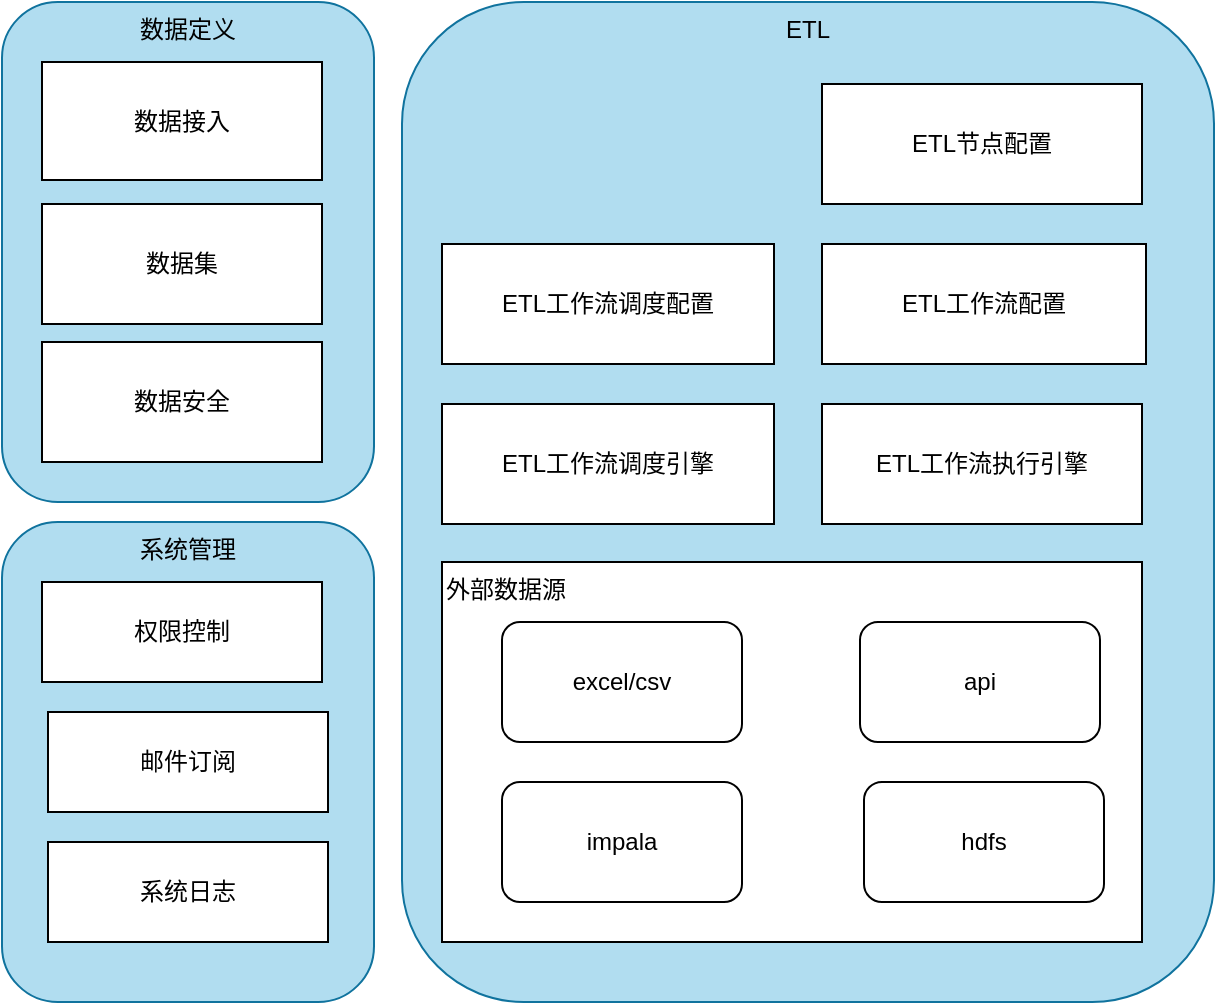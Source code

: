 <mxfile version="16.0.2" type="device" pages="3"><diagram id="mqCtnUmE7sbgtgi4_kMZ" name="架构模块图"><mxGraphModel dx="1422" dy="857" grid="1" gridSize="10" guides="1" tooltips="1" connect="1" arrows="1" fold="1" page="1" pageScale="1" pageWidth="827" pageHeight="1169" math="0" shadow="0"><root><mxCell id="0"/><mxCell id="1" parent="0"/><mxCell id="xpZoCZzz8DCVrQ0Tvk-0-23" value="系统管理" style="rounded=1;whiteSpace=wrap;html=1;align=center;verticalAlign=top;fillColor=#b1ddf0;strokeColor=#10739e;" vertex="1" parent="1"><mxGeometry x="150" y="360" width="186" height="240" as="geometry"/></mxCell><mxCell id="xpZoCZzz8DCVrQ0Tvk-0-20" value="数据定义" style="rounded=1;whiteSpace=wrap;html=1;align=center;verticalAlign=top;fillColor=#b1ddf0;strokeColor=#10739e;" vertex="1" parent="1"><mxGeometry x="150" y="100" width="186" height="250" as="geometry"/></mxCell><mxCell id="xpZoCZzz8DCVrQ0Tvk-0-19" value="ETL" style="rounded=1;whiteSpace=wrap;html=1;align=center;verticalAlign=top;fillColor=#b1ddf0;strokeColor=#10739e;" vertex="1" parent="1"><mxGeometry x="350" y="100" width="406" height="500" as="geometry"/></mxCell><mxCell id="xpZoCZzz8DCVrQ0Tvk-0-2" value="外部数据源" style="rounded=0;whiteSpace=wrap;html=1;align=left;verticalAlign=top;" vertex="1" parent="1"><mxGeometry x="370" y="380" width="350" height="190" as="geometry"/></mxCell><mxCell id="xpZoCZzz8DCVrQ0Tvk-0-3" value="impala" style="rounded=1;whiteSpace=wrap;html=1;" vertex="1" parent="1"><mxGeometry x="400" y="490" width="120" height="60" as="geometry"/></mxCell><mxCell id="xpZoCZzz8DCVrQ0Tvk-0-4" value="excel/csv" style="rounded=1;whiteSpace=wrap;html=1;" vertex="1" parent="1"><mxGeometry x="400" y="410" width="120" height="60" as="geometry"/></mxCell><mxCell id="xpZoCZzz8DCVrQ0Tvk-0-5" value="api" style="rounded=1;whiteSpace=wrap;html=1;" vertex="1" parent="1"><mxGeometry x="579" y="410" width="120" height="60" as="geometry"/></mxCell><mxCell id="xpZoCZzz8DCVrQ0Tvk-0-6" value="hdfs" style="rounded=1;whiteSpace=wrap;html=1;" vertex="1" parent="1"><mxGeometry x="581" y="490" width="120" height="60" as="geometry"/></mxCell><mxCell id="xpZoCZzz8DCVrQ0Tvk-0-7" value="ETL工作流调度配置" style="rounded=0;whiteSpace=wrap;html=1;" vertex="1" parent="1"><mxGeometry x="370" y="221" width="166" height="60" as="geometry"/></mxCell><mxCell id="xpZoCZzz8DCVrQ0Tvk-0-8" value="ETL工作流执行引擎" style="rounded=0;whiteSpace=wrap;html=1;" vertex="1" parent="1"><mxGeometry x="560" y="301" width="160" height="60" as="geometry"/></mxCell><mxCell id="xpZoCZzz8DCVrQ0Tvk-0-13" value="权限控制" style="rounded=0;whiteSpace=wrap;html=1;" vertex="1" parent="1"><mxGeometry x="170" y="390" width="140" height="50" as="geometry"/></mxCell><mxCell id="xpZoCZzz8DCVrQ0Tvk-0-14" value="ETL工作流配置" style="rounded=0;whiteSpace=wrap;html=1;" vertex="1" parent="1"><mxGeometry x="560" y="221" width="162" height="60" as="geometry"/></mxCell><mxCell id="xpZoCZzz8DCVrQ0Tvk-0-15" value="ETL节点配置" style="rounded=0;whiteSpace=wrap;html=1;" vertex="1" parent="1"><mxGeometry x="560" y="141" width="160" height="60" as="geometry"/></mxCell><mxCell id="xpZoCZzz8DCVrQ0Tvk-0-16" value="ETL工作流调度引擎" style="rounded=0;whiteSpace=wrap;html=1;" vertex="1" parent="1"><mxGeometry x="370" y="301" width="166" height="60" as="geometry"/></mxCell><mxCell id="xpZoCZzz8DCVrQ0Tvk-0-17" value="数据安全" style="rounded=0;whiteSpace=wrap;html=1;" vertex="1" parent="1"><mxGeometry x="170" y="270" width="140" height="60" as="geometry"/></mxCell><mxCell id="xpZoCZzz8DCVrQ0Tvk-0-21" value="数据接入" style="rounded=0;whiteSpace=wrap;html=1;" vertex="1" parent="1"><mxGeometry x="170" y="130" width="140" height="59" as="geometry"/></mxCell><mxCell id="xpZoCZzz8DCVrQ0Tvk-0-22" value="数据集" style="rounded=0;whiteSpace=wrap;html=1;" vertex="1" parent="1"><mxGeometry x="170" y="201" width="140" height="60" as="geometry"/></mxCell><mxCell id="xpZoCZzz8DCVrQ0Tvk-0-25" value="邮件订阅" style="rounded=0;whiteSpace=wrap;html=1;" vertex="1" parent="1"><mxGeometry x="173" y="455" width="140" height="50" as="geometry"/></mxCell><mxCell id="xpZoCZzz8DCVrQ0Tvk-0-26" value="系统日志" style="rounded=0;whiteSpace=wrap;html=1;" vertex="1" parent="1"><mxGeometry x="173" y="520" width="140" height="50" as="geometry"/></mxCell></root></mxGraphModel></diagram><diagram id="OBGyTmW_cgST0eF1suow" name="ETL工作流执行引擎流程"><mxGraphModel dx="1422" dy="857" grid="1" gridSize="10" guides="1" tooltips="1" connect="1" arrows="1" fold="1" page="1" pageScale="1" pageWidth="827" pageHeight="1169" math="0" shadow="0"><root><mxCell id="J5nhrZfNKPKiEzcAyWCN-0"/><mxCell id="J5nhrZfNKPKiEzcAyWCN-1" parent="J5nhrZfNKPKiEzcAyWCN-0"/><mxCell id="cUT12RU_iwQhhF-Q4FTp-0" value="" style="ellipse;html=1;shape=startState;fillColor=#000000;strokeColor=#ff0000;" vertex="1" parent="J5nhrZfNKPKiEzcAyWCN-1"><mxGeometry x="120" y="420" width="70" height="70" as="geometry"/></mxCell><mxCell id="cUT12RU_iwQhhF-Q4FTp-1" value="" style="edgeStyle=orthogonalEdgeStyle;html=1;verticalAlign=bottom;endArrow=open;endSize=8;strokeColor=#ff0000;rounded=0;entryX=0;entryY=0.5;entryDx=0;entryDy=0;" edge="1" source="cUT12RU_iwQhhF-Q4FTp-0" parent="J5nhrZfNKPKiEzcAyWCN-1" target="cUT12RU_iwQhhF-Q4FTp-2"><mxGeometry relative="1" as="geometry"><mxPoint x="185" y="530" as="targetPoint"/></mxGeometry></mxCell><mxCell id="cUT12RU_iwQhhF-Q4FTp-6" value="" style="edgeStyle=orthogonalEdgeStyle;rounded=0;orthogonalLoop=1;jettySize=auto;html=1;fillColor=#dae8fc;strokeColor=#6c8ebf;gradientColor=#7ea6e0;" edge="1" parent="J5nhrZfNKPKiEzcAyWCN-1" source="cUT12RU_iwQhhF-Q4FTp-2" target="cUT12RU_iwQhhF-Q4FTp-3"><mxGeometry relative="1" as="geometry"/></mxCell><mxCell id="cUT12RU_iwQhhF-Q4FTp-2" value="加载工作流程中所有节点定义" style="html=1;fillColor=#dae8fc;strokeColor=#6c8ebf;gradientColor=#7ea6e0;" vertex="1" parent="J5nhrZfNKPKiEzcAyWCN-1"><mxGeometry x="260" y="425" width="170" height="60" as="geometry"/></mxCell><mxCell id="cUT12RU_iwQhhF-Q4FTp-7" value="" style="edgeStyle=orthogonalEdgeStyle;rounded=0;orthogonalLoop=1;jettySize=auto;html=1;fillColor=#dae8fc;strokeColor=#6c8ebf;gradientColor=#7ea6e0;" edge="1" parent="J5nhrZfNKPKiEzcAyWCN-1" source="cUT12RU_iwQhhF-Q4FTp-3" target="cUT12RU_iwQhhF-Q4FTp-4"><mxGeometry relative="1" as="geometry"/></mxCell><mxCell id="cUT12RU_iwQhhF-Q4FTp-3" value="加载工作流程中所有连接线定义" style="html=1;fillColor=#dae8fc;strokeColor=#6c8ebf;gradientColor=#7ea6e0;" vertex="1" parent="J5nhrZfNKPKiEzcAyWCN-1"><mxGeometry x="480" y="425" width="170" height="60" as="geometry"/></mxCell><mxCell id="cUT12RU_iwQhhF-Q4FTp-8" value="" style="edgeStyle=orthogonalEdgeStyle;rounded=0;orthogonalLoop=1;jettySize=auto;html=1;fillColor=#dae8fc;strokeColor=#6c8ebf;gradientColor=#7ea6e0;" edge="1" parent="J5nhrZfNKPKiEzcAyWCN-1" source="cUT12RU_iwQhhF-Q4FTp-4" target="cUT12RU_iwQhhF-Q4FTp-5"><mxGeometry relative="1" as="geometry"/></mxCell><mxCell id="cUT12RU_iwQhhF-Q4FTp-4" value="加载异常定义" style="html=1;fillColor=#dae8fc;strokeColor=#6c8ebf;gradientColor=#7ea6e0;" vertex="1" parent="J5nhrZfNKPKiEzcAyWCN-1"><mxGeometry x="700" y="425" width="170" height="60" as="geometry"/></mxCell><mxCell id="cUT12RU_iwQhhF-Q4FTp-10" value="" style="edgeStyle=orthogonalEdgeStyle;rounded=0;orthogonalLoop=1;jettySize=auto;html=1;fillColor=#dae8fc;strokeColor=#6c8ebf;gradientColor=#7ea6e0;" edge="1" parent="J5nhrZfNKPKiEzcAyWCN-1" source="cUT12RU_iwQhhF-Q4FTp-5" target="cUT12RU_iwQhhF-Q4FTp-9"><mxGeometry relative="1" as="geometry"/></mxCell><mxCell id="cUT12RU_iwQhhF-Q4FTp-5" value="加载邮件订阅" style="html=1;fillColor=#dae8fc;strokeColor=#6c8ebf;gradientColor=#7ea6e0;" vertex="1" parent="J5nhrZfNKPKiEzcAyWCN-1"><mxGeometry x="910" y="425" width="170" height="60" as="geometry"/></mxCell><mxCell id="cUT12RU_iwQhhF-Q4FTp-12" style="edgeStyle=orthogonalEdgeStyle;rounded=0;orthogonalLoop=1;jettySize=auto;html=1;entryX=0.5;entryY=0;entryDx=0;entryDy=0;exitX=0.5;exitY=1;exitDx=0;exitDy=0;" edge="1" parent="J5nhrZfNKPKiEzcAyWCN-1" source="OxHGUIEIVjedKkJW_eUO-16" target="cUT12RU_iwQhhF-Q4FTp-11"><mxGeometry relative="1" as="geometry"/></mxCell><mxCell id="OxHGUIEIVjedKkJW_eUO-10" value="异常" style="edgeStyle=orthogonalEdgeStyle;rounded=0;orthogonalLoop=1;jettySize=auto;html=1;fontColor=#FF0000;startArrow=none;" edge="1" parent="J5nhrZfNKPKiEzcAyWCN-1" source="OxHGUIEIVjedKkJW_eUO-16" target="OxHGUIEIVjedKkJW_eUO-9"><mxGeometry relative="1" as="geometry"/></mxCell><mxCell id="OxHGUIEIVjedKkJW_eUO-18" value="" style="edgeStyle=orthogonalEdgeStyle;rounded=0;orthogonalLoop=1;jettySize=auto;html=1;fontColor=#FF0000;" edge="1" parent="J5nhrZfNKPKiEzcAyWCN-1" source="cUT12RU_iwQhhF-Q4FTp-9" target="OxHGUIEIVjedKkJW_eUO-16"><mxGeometry relative="1" as="geometry"/></mxCell><mxCell id="cUT12RU_iwQhhF-Q4FTp-9" value="加载触发流程" style="html=1;fillColor=#dae8fc;strokeColor=#6c8ebf;gradientColor=#7ea6e0;" vertex="1" parent="J5nhrZfNKPKiEzcAyWCN-1"><mxGeometry x="1120" y="425" width="170" height="60" as="geometry"/></mxCell><mxCell id="cUT12RU_iwQhhF-Q4FTp-15" value="" style="edgeStyle=orthogonalEdgeStyle;rounded=0;orthogonalLoop=1;jettySize=auto;html=1;fillColor=#d5e8d4;gradientColor=#97d077;strokeColor=#82b366;" edge="1" parent="J5nhrZfNKPKiEzcAyWCN-1" source="cUT12RU_iwQhhF-Q4FTp-11" target="cUT12RU_iwQhhF-Q4FTp-13"><mxGeometry relative="1" as="geometry"/></mxCell><mxCell id="cUT12RU_iwQhhF-Q4FTp-11" value="解析所有开始节点&lt;br&gt;（可能为多个）&lt;br&gt;作为可运行节点" style="html=1;fillColor=#d5e8d4;gradientColor=#97d077;strokeColor=#82b366;" vertex="1" parent="J5nhrZfNKPKiEzcAyWCN-1"><mxGeometry x="260" y="580" width="170" height="60" as="geometry"/></mxCell><mxCell id="cUT12RU_iwQhhF-Q4FTp-16" value="" style="edgeStyle=orthogonalEdgeStyle;rounded=0;orthogonalLoop=1;jettySize=auto;html=1;fillColor=#d5e8d4;gradientColor=#97d077;strokeColor=#82b366;" edge="1" parent="J5nhrZfNKPKiEzcAyWCN-1" source="cUT12RU_iwQhhF-Q4FTp-13" target="cUT12RU_iwQhhF-Q4FTp-14"><mxGeometry relative="1" as="geometry"/></mxCell><mxCell id="cUT12RU_iwQhhF-Q4FTp-13" value="解析当前可运行节点定义" style="html=1;fillColor=#d5e8d4;gradientColor=#97d077;strokeColor=#82b366;" vertex="1" parent="J5nhrZfNKPKiEzcAyWCN-1"><mxGeometry x="480" y="580" width="170" height="60" as="geometry"/></mxCell><mxCell id="OxHGUIEIVjedKkJW_eUO-1" value="" style="edgeStyle=orthogonalEdgeStyle;rounded=0;orthogonalLoop=1;jettySize=auto;html=1;fillColor=#d5e8d4;gradientColor=#97d077;strokeColor=#82b366;" edge="1" parent="J5nhrZfNKPKiEzcAyWCN-1" source="cUT12RU_iwQhhF-Q4FTp-14" target="OxHGUIEIVjedKkJW_eUO-0"><mxGeometry relative="1" as="geometry"/></mxCell><mxCell id="cUT12RU_iwQhhF-Q4FTp-14" value="若与数据集、数据安全&lt;br&gt;定义相关则读取解析，织入节点" style="html=1;fillColor=#d5e8d4;gradientColor=#97d077;strokeColor=#82b366;" vertex="1" parent="J5nhrZfNKPKiEzcAyWCN-1"><mxGeometry x="700" y="580" width="170" height="60" as="geometry"/></mxCell><mxCell id="OxHGUIEIVjedKkJW_eUO-2" style="edgeStyle=orthogonalEdgeStyle;rounded=0;orthogonalLoop=1;jettySize=auto;html=1;entryX=0.435;entryY=1.017;entryDx=0;entryDy=0;entryPerimeter=0;exitX=0.5;exitY=1;exitDx=0;exitDy=0;" edge="1" parent="J5nhrZfNKPKiEzcAyWCN-1" source="OxHGUIEIVjedKkJW_eUO-0" target="cUT12RU_iwQhhF-Q4FTp-13"><mxGeometry relative="1" as="geometry"/></mxCell><mxCell id="OxHGUIEIVjedKkJW_eUO-3" value="仍存在可运行节点" style="edgeLabel;html=1;align=center;verticalAlign=middle;resizable=0;points=[];" vertex="1" connectable="0" parent="OxHGUIEIVjedKkJW_eUO-2"><mxGeometry x="-0.076" y="2" relative="1" as="geometry"><mxPoint as="offset"/></mxGeometry></mxCell><mxCell id="OxHGUIEIVjedKkJW_eUO-6" style="edgeStyle=orthogonalEdgeStyle;rounded=0;orthogonalLoop=1;jettySize=auto;html=1;entryX=0.5;entryY=0;entryDx=0;entryDy=0;exitX=0.75;exitY=1;exitDx=0;exitDy=0;" edge="1" parent="J5nhrZfNKPKiEzcAyWCN-1" source="OxHGUIEIVjedKkJW_eUO-0" target="OxHGUIEIVjedKkJW_eUO-4"><mxGeometry relative="1" as="geometry"/></mxCell><mxCell id="OxHGUIEIVjedKkJW_eUO-7" value="执行正常完成" style="edgeLabel;html=1;align=center;verticalAlign=middle;resizable=0;points=[];" vertex="1" connectable="0" parent="OxHGUIEIVjedKkJW_eUO-6"><mxGeometry x="0.043" y="3" relative="1" as="geometry"><mxPoint as="offset"/></mxGeometry></mxCell><mxCell id="OxHGUIEIVjedKkJW_eUO-12" value="节点执行异常" style="edgeStyle=orthogonalEdgeStyle;rounded=0;orthogonalLoop=1;jettySize=auto;html=1;fontColor=#FF0000;" edge="1" parent="J5nhrZfNKPKiEzcAyWCN-1" source="OxHGUIEIVjedKkJW_eUO-0" target="OxHGUIEIVjedKkJW_eUO-11"><mxGeometry relative="1" as="geometry"/></mxCell><mxCell id="OxHGUIEIVjedKkJW_eUO-0" value="执行完当前节点&lt;br&gt;则根据连接线定义&lt;br&gt;将下一节点作为可运行节点，&lt;br&gt;或等其他节点join后&lt;br&gt;使下一节点作为可运行节点" style="html=1;fillColor=#d5e8d4;gradientColor=#97d077;strokeColor=#82b366;" vertex="1" parent="J5nhrZfNKPKiEzcAyWCN-1"><mxGeometry x="920" y="570" width="170" height="80" as="geometry"/></mxCell><mxCell id="OxHGUIEIVjedKkJW_eUO-4" value="完成并触发下一工作流程" style="html=1;fillColor=#ffcd28;gradientColor=#ffa500;strokeColor=#d79b00;" vertex="1" parent="J5nhrZfNKPKiEzcAyWCN-1"><mxGeometry x="260" y="740" width="170" height="60" as="geometry"/></mxCell><mxCell id="OxHGUIEIVjedKkJW_eUO-20" value="" style="edgeStyle=orthogonalEdgeStyle;rounded=0;orthogonalLoop=1;jettySize=auto;html=1;fontColor=#FF0000;exitX=1;exitY=0.5;exitDx=0;exitDy=0;" edge="1" parent="J5nhrZfNKPKiEzcAyWCN-1" source="OxHGUIEIVjedKkJW_eUO-4" target="OxHGUIEIVjedKkJW_eUO-19"><mxGeometry relative="1" as="geometry"><mxPoint x="650" y="770" as="sourcePoint"/></mxGeometry></mxCell><mxCell id="OxHGUIEIVjedKkJW_eUO-15" value="" style="edgeStyle=orthogonalEdgeStyle;rounded=0;orthogonalLoop=1;jettySize=auto;html=1;fontColor=#FF0000;" edge="1" parent="J5nhrZfNKPKiEzcAyWCN-1" source="OxHGUIEIVjedKkJW_eUO-9" target="OxHGUIEIVjedKkJW_eUO-13"><mxGeometry relative="1" as="geometry"/></mxCell><mxCell id="OxHGUIEIVjedKkJW_eUO-9" value="&lt;b&gt;&lt;font color=&quot;#ff0000&quot;&gt;资源读取异常&lt;/font&gt;&lt;/b&gt;" style="verticalLabelPosition=bottom;verticalAlign=top;html=1;shape=mxgraph.flowchart.on-page_reference;fillColor=#a20025;fontColor=#ffffff;strokeColor=#6F0000;" vertex="1" parent="J5nhrZfNKPKiEzcAyWCN-1"><mxGeometry x="1547" y="425" width="60" height="60" as="geometry"/></mxCell><mxCell id="OxHGUIEIVjedKkJW_eUO-14" value="" style="edgeStyle=orthogonalEdgeStyle;rounded=0;orthogonalLoop=1;jettySize=auto;html=1;fontColor=#FF0000;" edge="1" parent="J5nhrZfNKPKiEzcAyWCN-1" source="OxHGUIEIVjedKkJW_eUO-11" target="OxHGUIEIVjedKkJW_eUO-13"><mxGeometry relative="1" as="geometry"/></mxCell><mxCell id="fbeiZiFa4LMtiXo3jUNk-0" style="edgeStyle=orthogonalEdgeStyle;rounded=0;orthogonalLoop=1;jettySize=auto;html=1;entryX=0.5;entryY=0;entryDx=0;entryDy=0;fontColor=#FF0000;exitX=0.5;exitY=0;exitDx=0;exitDy=0;exitPerimeter=0;fillColor=#f8cecc;gradientColor=#ea6b66;strokeColor=#b85450;" edge="1" parent="J5nhrZfNKPKiEzcAyWCN-1" source="OxHGUIEIVjedKkJW_eUO-11" target="cUT12RU_iwQhhF-Q4FTp-13"><mxGeometry relative="1" as="geometry"/></mxCell><mxCell id="fbeiZiFa4LMtiXo3jUNk-1" value="中断执行中的节点" style="edgeLabel;html=1;align=center;verticalAlign=middle;resizable=0;points=[];fontColor=#FF0000;" vertex="1" connectable="0" parent="fbeiZiFa4LMtiXo3jUNk-0"><mxGeometry x="0.068" y="3" relative="1" as="geometry"><mxPoint as="offset"/></mxGeometry></mxCell><mxCell id="OxHGUIEIVjedKkJW_eUO-11" value="&lt;b&gt;&lt;font color=&quot;#ff0000&quot;&gt;节点执行异常&lt;/font&gt;&lt;/b&gt;" style="verticalLabelPosition=bottom;verticalAlign=top;html=1;shape=mxgraph.flowchart.on-page_reference;fillColor=#a20025;fontColor=#ffffff;strokeColor=#6F0000;" vertex="1" parent="J5nhrZfNKPKiEzcAyWCN-1"><mxGeometry x="1175" y="580" width="60" height="60" as="geometry"/></mxCell><mxCell id="OxHGUIEIVjedKkJW_eUO-23" value="" style="edgeStyle=orthogonalEdgeStyle;rounded=0;orthogonalLoop=1;jettySize=auto;html=1;fontColor=#FF0000;" edge="1" parent="J5nhrZfNKPKiEzcAyWCN-1" source="OxHGUIEIVjedKkJW_eUO-13" target="OxHGUIEIVjedKkJW_eUO-22"><mxGeometry relative="1" as="geometry"/></mxCell><mxCell id="OxHGUIEIVjedKkJW_eUO-13" value="触发异常邮件订阅（如有）" style="html=1;fillColor=#f8cecc;gradientColor=#ea6b66;strokeColor=#b85450;" vertex="1" parent="J5nhrZfNKPKiEzcAyWCN-1"><mxGeometry x="1492" y="580" width="170" height="60" as="geometry"/></mxCell><mxCell id="OxHGUIEIVjedKkJW_eUO-16" value="初始化流程上下文" style="html=1;fillColor=#dae8fc;strokeColor=#6c8ebf;gradientColor=#7ea6e0;" vertex="1" parent="J5nhrZfNKPKiEzcAyWCN-1"><mxGeometry x="1330" y="425" width="170" height="60" as="geometry"/></mxCell><mxCell id="OxHGUIEIVjedKkJW_eUO-21" style="edgeStyle=orthogonalEdgeStyle;rounded=0;orthogonalLoop=1;jettySize=auto;html=1;entryX=0.5;entryY=1;entryDx=0;entryDy=0;fontColor=#FF0000;" edge="1" parent="J5nhrZfNKPKiEzcAyWCN-1" source="OxHGUIEIVjedKkJW_eUO-19" target="OxHGUIEIVjedKkJW_eUO-13"><mxGeometry relative="1" as="geometry"/></mxCell><mxCell id="OxHGUIEIVjedKkJW_eUO-19" value="&lt;b&gt;&lt;font color=&quot;#ff0000&quot;&gt;触发流程异常&lt;/font&gt;&lt;/b&gt;" style="verticalLabelPosition=bottom;verticalAlign=top;html=1;shape=mxgraph.flowchart.on-page_reference;fillColor=#a20025;fontColor=#ffffff;strokeColor=#6F0000;" vertex="1" parent="J5nhrZfNKPKiEzcAyWCN-1"><mxGeometry x="535" y="740" width="60" height="60" as="geometry"/></mxCell><mxCell id="OxHGUIEIVjedKkJW_eUO-22" value="全流程上下文日志打印" style="html=1;fillColor=#ffcd28;strokeColor=#d79b00;gradientColor=#ffa500;" vertex="1" parent="J5nhrZfNKPKiEzcAyWCN-1"><mxGeometry x="1720" y="580" width="170" height="60" as="geometry"/></mxCell></root></mxGraphModel></diagram><diagram id="PPh0m6wW5BvEp3wjntvR" name="ETL节点执行流程"><mxGraphModel dx="1185" dy="1883" grid="1" gridSize="10" guides="1" tooltips="1" connect="1" arrows="1" fold="1" page="1" pageScale="1" pageWidth="827" pageHeight="1169" math="0" shadow="0"><root><mxCell id="2BTAHRcp65lp5kNzH3Fy-0"/><mxCell id="2BTAHRcp65lp5kNzH3Fy-1" parent="2BTAHRcp65lp5kNzH3Fy-0"/><mxCell id="pF-gFeFL6s7k2eq1Ks6q-1" value="" style="edgeStyle=orthogonalEdgeStyle;rounded=0;orthogonalLoop=1;jettySize=auto;html=1;fontColor=#FF0000;" edge="1" parent="2BTAHRcp65lp5kNzH3Fy-1" source="01otUbM2zYGlu4mIfAWD-0" target="pF-gFeFL6s7k2eq1Ks6q-0"><mxGeometry relative="1" as="geometry"/></mxCell><mxCell id="01otUbM2zYGlu4mIfAWD-0" value="" style="ellipse;html=1;shape=startState;fillColor=#000000;strokeColor=#ff0000;" vertex="1" parent="2BTAHRcp65lp5kNzH3Fy-1"><mxGeometry x="180" y="225" width="70" height="70" as="geometry"/></mxCell><mxCell id="pF-gFeFL6s7k2eq1Ks6q-3" value="" style="edgeStyle=orthogonalEdgeStyle;rounded=0;orthogonalLoop=1;jettySize=auto;html=1;fontColor=#FF0000;" edge="1" parent="2BTAHRcp65lp5kNzH3Fy-1" source="pF-gFeFL6s7k2eq1Ks6q-0" target="pF-gFeFL6s7k2eq1Ks6q-2"><mxGeometry relative="1" as="geometry"/></mxCell><mxCell id="pF-gFeFL6s7k2eq1Ks6q-0" value="解析节点定义" style="html=1;fillColor=#d5e8d4;gradientColor=#97d077;strokeColor=#82b366;" vertex="1" parent="2BTAHRcp65lp5kNzH3Fy-1"><mxGeometry x="330" y="230" width="170" height="60" as="geometry"/></mxCell><mxCell id="pF-gFeFL6s7k2eq1Ks6q-5" value="" style="edgeStyle=orthogonalEdgeStyle;rounded=0;orthogonalLoop=1;jettySize=auto;html=1;fontColor=#FF0000;" edge="1" parent="2BTAHRcp65lp5kNzH3Fy-1" source="pF-gFeFL6s7k2eq1Ks6q-2" target="pF-gFeFL6s7k2eq1Ks6q-4"><mxGeometry relative="1" as="geometry"/></mxCell><mxCell id="pF-gFeFL6s7k2eq1Ks6q-2" value="加载节点定义所需插件&lt;br&gt;（如未加载）" style="html=1;fillColor=#d5e8d4;gradientColor=#97d077;strokeColor=#82b366;" vertex="1" parent="2BTAHRcp65lp5kNzH3Fy-1"><mxGeometry x="580" y="230" width="170" height="60" as="geometry"/></mxCell><mxCell id="iaPy1ovVdxS8B6JdFiz1-1" value="" style="edgeStyle=orthogonalEdgeStyle;rounded=0;orthogonalLoop=1;jettySize=auto;html=1;fontColor=#FF0000;" edge="1" parent="2BTAHRcp65lp5kNzH3Fy-1" source="pF-gFeFL6s7k2eq1Ks6q-4" target="iaPy1ovVdxS8B6JdFiz1-0"><mxGeometry relative="1" as="geometry"/></mxCell><mxCell id="pF-gFeFL6s7k2eq1Ks6q-4" value="加载定义中所需资源" style="html=1;fillColor=#d5e8d4;gradientColor=#97d077;strokeColor=#82b366;" vertex="1" parent="2BTAHRcp65lp5kNzH3Fy-1"><mxGeometry x="830" y="230" width="170" height="60" as="geometry"/></mxCell><mxCell id="0r7AFwVTMmMeGhtmRK_I-0" value="加载数据集" style="html=1;fillColor=#dae8fc;strokeColor=#6c8ebf;gradientColor=#7ea6e0;" vertex="1" parent="2BTAHRcp65lp5kNzH3Fy-1"><mxGeometry x="830" y="-60" width="170" height="60" as="geometry"/></mxCell><mxCell id="0r7AFwVTMmMeGhtmRK_I-1" value="加载数据安全模板" style="html=1;fillColor=#dae8fc;strokeColor=#6c8ebf;gradientColor=#7ea6e0;" vertex="1" parent="2BTAHRcp65lp5kNzH3Fy-1"><mxGeometry x="830" y="10" width="170" height="60" as="geometry"/></mxCell><mxCell id="0r7AFwVTMmMeGhtmRK_I-2" value="加载上下文中数据集" style="html=1;fillColor=#dae8fc;strokeColor=#6c8ebf;gradientColor=#7ea6e0;" vertex="1" parent="2BTAHRcp65lp5kNzH3Fy-1"><mxGeometry x="830" y="80" width="170" height="60" as="geometry"/></mxCell><mxCell id="0r7AFwVTMmMeGhtmRK_I-3" value="加载上下文中变量或其他资源" style="html=1;fillColor=#dae8fc;strokeColor=#6c8ebf;gradientColor=#7ea6e0;" vertex="1" parent="2BTAHRcp65lp5kNzH3Fy-1"><mxGeometry x="830" y="150" width="170" height="60" as="geometry"/></mxCell><mxCell id="PhOBYQPN5Eb2XoYiSP3k-5" value="" style="edgeStyle=orthogonalEdgeStyle;rounded=0;orthogonalLoop=1;jettySize=auto;html=1;fontColor=#FF0000;" edge="1" parent="2BTAHRcp65lp5kNzH3Fy-1" source="iaPy1ovVdxS8B6JdFiz1-0" target="PhOBYQPN5Eb2XoYiSP3k-4"><mxGeometry relative="1" as="geometry"/></mxCell><mxCell id="iaPy1ovVdxS8B6JdFiz1-0" value="调用插件执行节点任务" style="html=1;fillColor=#d5e8d4;gradientColor=#97d077;strokeColor=#82b366;" vertex="1" parent="2BTAHRcp65lp5kNzH3Fy-1"><mxGeometry x="1060" y="230" width="170" height="60" as="geometry"/></mxCell><mxCell id="PhOBYQPN5Eb2XoYiSP3k-0" value="加载输入数据集" style="html=1;fillColor=#dae8fc;strokeColor=#6c8ebf;gradientColor=#7ea6e0;" vertex="1" parent="2BTAHRcp65lp5kNzH3Fy-1"><mxGeometry x="1060" y="150" width="170" height="60" as="geometry"/></mxCell><mxCell id="PhOBYQPN5Eb2XoYiSP3k-1" value="输出数据集" style="html=1;fillColor=#dae8fc;strokeColor=#6c8ebf;gradientColor=#7ea6e0;" vertex="1" parent="2BTAHRcp65lp5kNzH3Fy-1"><mxGeometry x="1060" y="80" width="170" height="60" as="geometry"/></mxCell><mxCell id="PhOBYQPN5Eb2XoYiSP3k-2" value="函数计算" style="html=1;fillColor=#dae8fc;strokeColor=#6c8ebf;gradientColor=#7ea6e0;" vertex="1" parent="2BTAHRcp65lp5kNzH3Fy-1"><mxGeometry x="1060" y="10" width="170" height="60" as="geometry"/></mxCell><mxCell id="PhOBYQPN5Eb2XoYiSP3k-3" value="合并列" style="html=1;fillColor=#dae8fc;strokeColor=#6c8ebf;gradientColor=#7ea6e0;" vertex="1" parent="2BTAHRcp65lp5kNzH3Fy-1"><mxGeometry x="1060" y="-60" width="170" height="60" as="geometry"/></mxCell><mxCell id="sUGK3LQ9654Y3TuO48v0-1" value="" style="edgeStyle=orthogonalEdgeStyle;rounded=0;orthogonalLoop=1;jettySize=auto;html=1;fontColor=#FF0000;" edge="1" parent="2BTAHRcp65lp5kNzH3Fy-1" source="PhOBYQPN5Eb2XoYiSP3k-4" target="sUGK3LQ9654Y3TuO48v0-0"><mxGeometry relative="1" as="geometry"/></mxCell><mxCell id="PhOBYQPN5Eb2XoYiSP3k-4" value="工作流上下文添加、修改" style="html=1;fillColor=#d5e8d4;gradientColor=#97d077;strokeColor=#82b366;" vertex="1" parent="2BTAHRcp65lp5kNzH3Fy-1"><mxGeometry x="1310" y="230" width="170" height="60" as="geometry"/></mxCell><mxCell id="PhOBYQPN5Eb2XoYiSP3k-6" value="本节点执行日志" style="html=1;fillColor=#dae8fc;strokeColor=#6c8ebf;gradientColor=#7ea6e0;" vertex="1" parent="2BTAHRcp65lp5kNzH3Fy-1"><mxGeometry x="1310" y="150" width="170" height="60" as="geometry"/></mxCell><mxCell id="PhOBYQPN5Eb2XoYiSP3k-7" value="执行结果部分预览" style="html=1;fillColor=#dae8fc;strokeColor=#6c8ebf;gradientColor=#7ea6e0;" vertex="1" parent="2BTAHRcp65lp5kNzH3Fy-1"><mxGeometry x="1310" y="80" width="170" height="60" as="geometry"/></mxCell><mxCell id="PhOBYQPN5Eb2XoYiSP3k-8" value="写入可用中间表" style="html=1;fillColor=#dae8fc;strokeColor=#6c8ebf;gradientColor=#7ea6e0;" vertex="1" parent="2BTAHRcp65lp5kNzH3Fy-1"><mxGeometry x="1310" y="10" width="170" height="60" as="geometry"/></mxCell><mxCell id="SEhFeJHYiw6ycL8KdYC8-0" value="数据脱敏" style="html=1;fillColor=#dae8fc;strokeColor=#6c8ebf;gradientColor=#7ea6e0;" vertex="1" parent="2BTAHRcp65lp5kNzH3Fy-1"><mxGeometry x="1060" y="-130" width="170" height="60" as="geometry"/></mxCell><mxCell id="sUGK3LQ9654Y3TuO48v0-0" value="完成" style="html=1;fillColor=#ffcd28;gradientColor=#ffa500;strokeColor=#d79b00;" vertex="1" parent="2BTAHRcp65lp5kNzH3Fy-1"><mxGeometry x="1530" y="230" width="170" height="60" as="geometry"/></mxCell></root></mxGraphModel></diagram></mxfile>